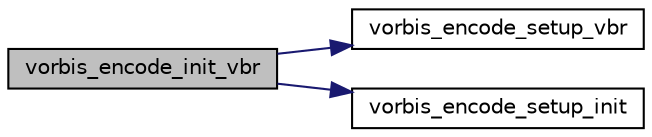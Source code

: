 digraph "vorbis_encode_init_vbr"
{
  edge [fontname="Helvetica",fontsize="10",labelfontname="Helvetica",labelfontsize="10"];
  node [fontname="Helvetica",fontsize="10",shape=record];
  rankdir="LR";
  Node1 [label="vorbis_encode_init_vbr",height=0.2,width=0.4,color="black", fillcolor="grey75", style="filled", fontcolor="black"];
  Node1 -> Node2 [color="midnightblue",fontsize="10",style="solid",fontname="Helvetica"];
  Node2 [label="vorbis_encode_setup_vbr",height=0.2,width=0.4,color="black", fillcolor="white", style="filled",URL="$vorbisenc_8h.html#a0f7677f216936a6cd7fa28ddbccada74"];
  Node1 -> Node3 [color="midnightblue",fontsize="10",style="solid",fontname="Helvetica"];
  Node3 [label="vorbis_encode_setup_init",height=0.2,width=0.4,color="black", fillcolor="white", style="filled",URL="$vorbisenc_8h.html#ac3953ff69d05864e78d1858a544ed619"];
}
